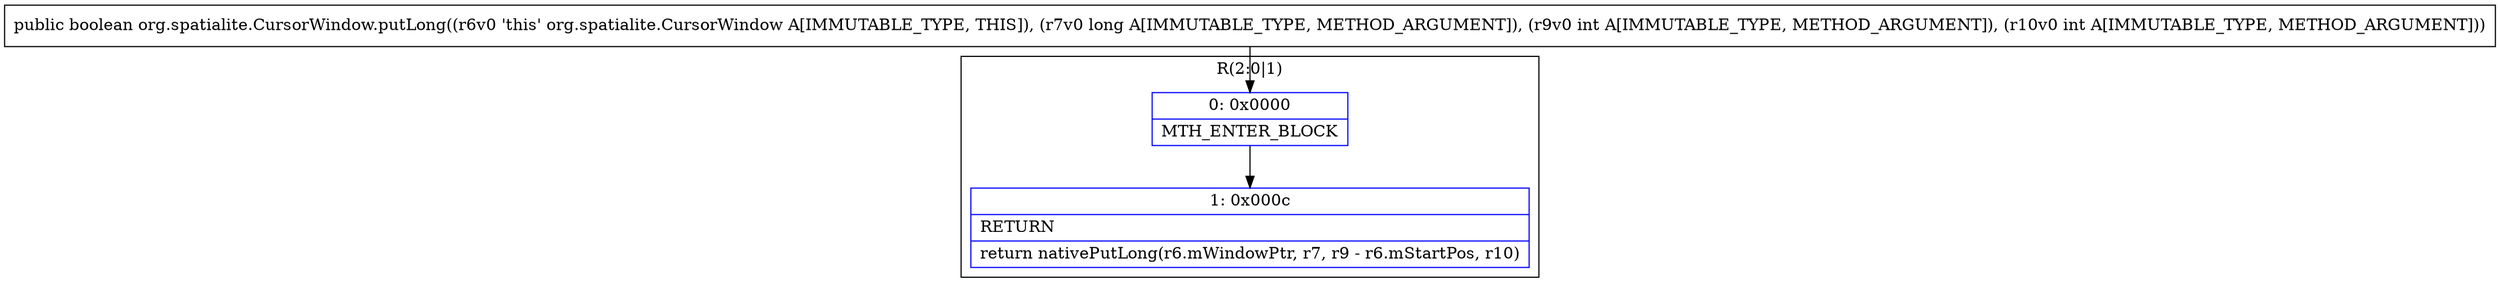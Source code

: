 digraph "CFG fororg.spatialite.CursorWindow.putLong(JII)Z" {
subgraph cluster_Region_939312414 {
label = "R(2:0|1)";
node [shape=record,color=blue];
Node_0 [shape=record,label="{0\:\ 0x0000|MTH_ENTER_BLOCK\l}"];
Node_1 [shape=record,label="{1\:\ 0x000c|RETURN\l|return nativePutLong(r6.mWindowPtr, r7, r9 \- r6.mStartPos, r10)\l}"];
}
MethodNode[shape=record,label="{public boolean org.spatialite.CursorWindow.putLong((r6v0 'this' org.spatialite.CursorWindow A[IMMUTABLE_TYPE, THIS]), (r7v0 long A[IMMUTABLE_TYPE, METHOD_ARGUMENT]), (r9v0 int A[IMMUTABLE_TYPE, METHOD_ARGUMENT]), (r10v0 int A[IMMUTABLE_TYPE, METHOD_ARGUMENT])) }"];
MethodNode -> Node_0;
Node_0 -> Node_1;
}

